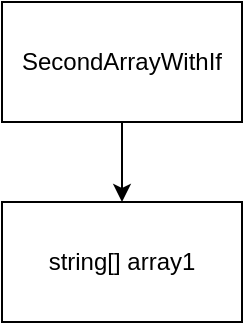 <mxfile>
    <diagram id="DXx7WNf3m6YlgqJJ7zkw" name="Страница 1">
        <mxGraphModel dx="1351" dy="393" grid="1" gridSize="10" guides="1" tooltips="1" connect="1" arrows="1" fold="1" page="1" pageScale="1" pageWidth="827" pageHeight="1169" math="0" shadow="0">
            <root>
                <mxCell id="0"/>
                <mxCell id="1" parent="0"/>
                <mxCell id="4" value="" style="edgeStyle=none;html=1;" edge="1" parent="1" source="2" target="3">
                    <mxGeometry relative="1" as="geometry"/>
                </mxCell>
                <mxCell id="2" value="SecondArrayWithIf" style="whiteSpace=wrap;html=1;" vertex="1" parent="1">
                    <mxGeometry x="-30" y="100" width="120" height="60" as="geometry"/>
                </mxCell>
                <mxCell id="3" value="string[] array1&lt;br&gt;" style="whiteSpace=wrap;html=1;" vertex="1" parent="1">
                    <mxGeometry x="-30" y="200" width="120" height="60" as="geometry"/>
                </mxCell>
            </root>
        </mxGraphModel>
    </diagram>
</mxfile>
